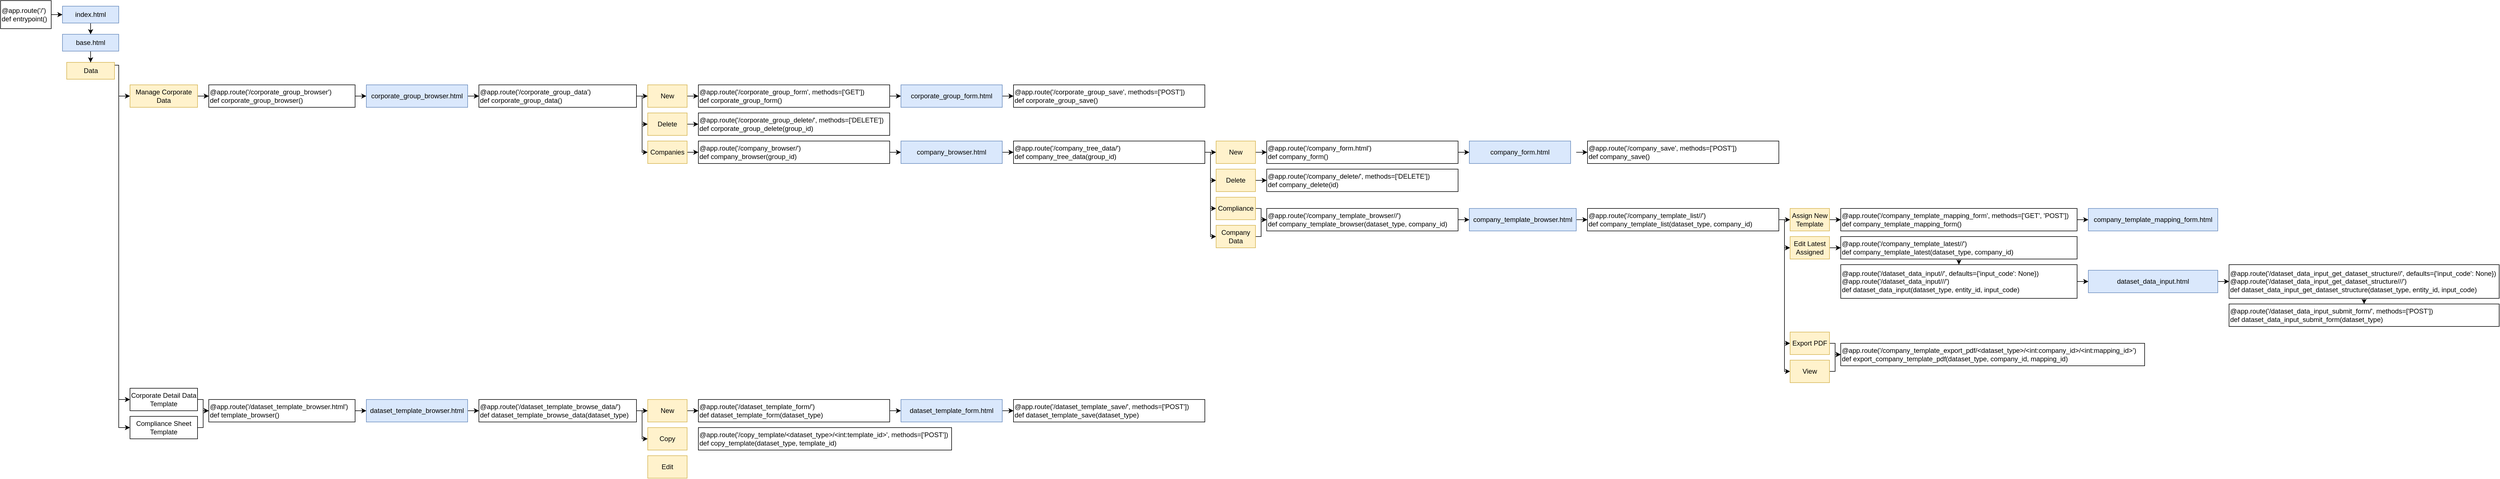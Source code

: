 <mxfile version="24.6.4" type="device">
  <diagram name="Page-1" id="AJEd9_AMR3EYGdRBT2Op">
    <mxGraphModel dx="1793" dy="1055" grid="1" gridSize="10" guides="1" tooltips="1" connect="1" arrows="1" fold="1" page="1" pageScale="1" pageWidth="1700" pageHeight="1100" math="0" shadow="0">
      <root>
        <mxCell id="0" />
        <mxCell id="1" parent="0" />
        <mxCell id="lKGRxM3Gb-VWGB0zRB8D-92" style="edgeStyle=orthogonalEdgeStyle;rounded=0;orthogonalLoop=1;jettySize=auto;html=1;entryX=0;entryY=0.5;entryDx=0;entryDy=0;" edge="1" parent="1" source="lKGRxM3Gb-VWGB0zRB8D-1" target="lKGRxM3Gb-VWGB0zRB8D-5">
          <mxGeometry relative="1" as="geometry">
            <Array as="points">
              <mxPoint x="210" y="115" />
              <mxPoint x="210" y="170" />
            </Array>
          </mxGeometry>
        </mxCell>
        <mxCell id="lKGRxM3Gb-VWGB0zRB8D-93" style="edgeStyle=orthogonalEdgeStyle;rounded=0;orthogonalLoop=1;jettySize=auto;html=1;entryX=0;entryY=0.5;entryDx=0;entryDy=0;" edge="1" parent="1" source="lKGRxM3Gb-VWGB0zRB8D-1" target="lKGRxM3Gb-VWGB0zRB8D-6">
          <mxGeometry relative="1" as="geometry">
            <Array as="points">
              <mxPoint x="210" y="115" />
              <mxPoint x="210" y="710" />
            </Array>
          </mxGeometry>
        </mxCell>
        <mxCell id="lKGRxM3Gb-VWGB0zRB8D-94" style="edgeStyle=orthogonalEdgeStyle;rounded=0;orthogonalLoop=1;jettySize=auto;html=1;entryX=0;entryY=0.5;entryDx=0;entryDy=0;" edge="1" parent="1" source="lKGRxM3Gb-VWGB0zRB8D-1" target="lKGRxM3Gb-VWGB0zRB8D-7">
          <mxGeometry relative="1" as="geometry">
            <Array as="points">
              <mxPoint x="210" y="115" />
              <mxPoint x="210" y="760" />
            </Array>
          </mxGeometry>
        </mxCell>
        <mxCell id="lKGRxM3Gb-VWGB0zRB8D-1" value="Data" style="rounded=0;whiteSpace=wrap;html=1;fillColor=#fff2cc;strokeColor=#d6b656;" vertex="1" parent="1">
          <mxGeometry x="117.5" y="110" width="85" height="30" as="geometry" />
        </mxCell>
        <mxCell id="lKGRxM3Gb-VWGB0zRB8D-98" style="edgeStyle=orthogonalEdgeStyle;rounded=0;orthogonalLoop=1;jettySize=auto;html=1;entryX=0;entryY=0.5;entryDx=0;entryDy=0;" edge="1" parent="1" source="lKGRxM3Gb-VWGB0zRB8D-2" target="lKGRxM3Gb-VWGB0zRB8D-3">
          <mxGeometry relative="1" as="geometry" />
        </mxCell>
        <mxCell id="lKGRxM3Gb-VWGB0zRB8D-2" value="&lt;div&gt;@app.route(&#39;/&#39;)&lt;/div&gt;&lt;div&gt;def entrypoint()&lt;/div&gt;" style="rounded=0;whiteSpace=wrap;html=1;align=left;" vertex="1" parent="1">
          <mxGeometry width="90" height="50" as="geometry" />
        </mxCell>
        <mxCell id="lKGRxM3Gb-VWGB0zRB8D-95" style="edgeStyle=orthogonalEdgeStyle;rounded=0;orthogonalLoop=1;jettySize=auto;html=1;entryX=0.5;entryY=0;entryDx=0;entryDy=0;" edge="1" parent="1" source="lKGRxM3Gb-VWGB0zRB8D-3" target="lKGRxM3Gb-VWGB0zRB8D-4">
          <mxGeometry relative="1" as="geometry" />
        </mxCell>
        <UserObject label="index.html" link="index.html" id="lKGRxM3Gb-VWGB0zRB8D-3">
          <mxCell style="rounded=0;whiteSpace=wrap;html=1;fillColor=#dae8fc;strokeColor=#6c8ebf;" vertex="1" parent="1">
            <mxGeometry x="110" y="10" width="100" height="30" as="geometry" />
          </mxCell>
        </UserObject>
        <mxCell id="lKGRxM3Gb-VWGB0zRB8D-97" style="edgeStyle=orthogonalEdgeStyle;rounded=0;orthogonalLoop=1;jettySize=auto;html=1;entryX=0.5;entryY=0;entryDx=0;entryDy=0;" edge="1" parent="1" source="lKGRxM3Gb-VWGB0zRB8D-4" target="lKGRxM3Gb-VWGB0zRB8D-1">
          <mxGeometry relative="1" as="geometry" />
        </mxCell>
        <UserObject label="base.html" link="base.html" id="lKGRxM3Gb-VWGB0zRB8D-4">
          <mxCell style="rounded=0;whiteSpace=wrap;html=1;fillColor=#dae8fc;strokeColor=#6c8ebf;" vertex="1" parent="1">
            <mxGeometry x="110" y="60" width="100" height="30" as="geometry" />
          </mxCell>
        </UserObject>
        <mxCell id="lKGRxM3Gb-VWGB0zRB8D-37" value="" style="edgeStyle=orthogonalEdgeStyle;rounded=0;orthogonalLoop=1;jettySize=auto;html=1;" edge="1" parent="1" source="lKGRxM3Gb-VWGB0zRB8D-5" target="lKGRxM3Gb-VWGB0zRB8D-8">
          <mxGeometry relative="1" as="geometry" />
        </mxCell>
        <mxCell id="lKGRxM3Gb-VWGB0zRB8D-5" value="Manage Corporate Data" style="rounded=0;whiteSpace=wrap;html=1;fillColor=#fff2cc;strokeColor=#d6b656;" vertex="1" parent="1">
          <mxGeometry x="230" y="150" width="120" height="40" as="geometry" />
        </mxCell>
        <mxCell id="lKGRxM3Gb-VWGB0zRB8D-100" style="edgeStyle=orthogonalEdgeStyle;rounded=0;orthogonalLoop=1;jettySize=auto;html=1;entryX=0;entryY=0.5;entryDx=0;entryDy=0;" edge="1" parent="1" source="lKGRxM3Gb-VWGB0zRB8D-6" target="lKGRxM3Gb-VWGB0zRB8D-99">
          <mxGeometry relative="1" as="geometry">
            <Array as="points">
              <mxPoint x="360" y="710" />
              <mxPoint x="360" y="730" />
            </Array>
          </mxGeometry>
        </mxCell>
        <mxCell id="lKGRxM3Gb-VWGB0zRB8D-6" value="Corporate Detail Data Template" style="rounded=0;whiteSpace=wrap;html=1;" vertex="1" parent="1">
          <mxGeometry x="230" y="690" width="120" height="40" as="geometry" />
        </mxCell>
        <mxCell id="lKGRxM3Gb-VWGB0zRB8D-101" style="edgeStyle=orthogonalEdgeStyle;rounded=0;orthogonalLoop=1;jettySize=auto;html=1;entryX=0;entryY=0.5;entryDx=0;entryDy=0;" edge="1" parent="1" source="lKGRxM3Gb-VWGB0zRB8D-7" target="lKGRxM3Gb-VWGB0zRB8D-99">
          <mxGeometry relative="1" as="geometry">
            <Array as="points">
              <mxPoint x="360" y="760" />
              <mxPoint x="360" y="730" />
            </Array>
          </mxGeometry>
        </mxCell>
        <mxCell id="lKGRxM3Gb-VWGB0zRB8D-7" value="Compliance Sheet Template" style="rounded=0;whiteSpace=wrap;html=1;" vertex="1" parent="1">
          <mxGeometry x="230" y="740" width="120" height="40" as="geometry" />
        </mxCell>
        <mxCell id="lKGRxM3Gb-VWGB0zRB8D-103" style="edgeStyle=orthogonalEdgeStyle;rounded=0;orthogonalLoop=1;jettySize=auto;html=1;entryX=0;entryY=0.5;entryDx=0;entryDy=0;" edge="1" parent="1" source="lKGRxM3Gb-VWGB0zRB8D-8" target="lKGRxM3Gb-VWGB0zRB8D-9">
          <mxGeometry relative="1" as="geometry" />
        </mxCell>
        <UserObject label="@app.route(&#39;/corporate_group_browser&#39;)&#xa;def corporate_group_browser()" link="@app.route(&#39;/corporate_group_browser&#39;)&#xa;def corporate_group_browser()" id="lKGRxM3Gb-VWGB0zRB8D-8">
          <mxCell style="rounded=0;whiteSpace=wrap;html=1;align=left;" vertex="1" parent="1">
            <mxGeometry x="370" y="150" width="260" height="40" as="geometry" />
          </mxCell>
        </UserObject>
        <mxCell id="lKGRxM3Gb-VWGB0zRB8D-39" value="" style="edgeStyle=orthogonalEdgeStyle;rounded=0;orthogonalLoop=1;jettySize=auto;html=1;" edge="1" parent="1" source="lKGRxM3Gb-VWGB0zRB8D-9" target="lKGRxM3Gb-VWGB0zRB8D-10">
          <mxGeometry relative="1" as="geometry" />
        </mxCell>
        <UserObject label="corporate_group_browser.html" link="corporate_group_browser.html" id="lKGRxM3Gb-VWGB0zRB8D-9">
          <mxCell style="rounded=0;whiteSpace=wrap;html=1;fillColor=#dae8fc;strokeColor=#6c8ebf;" vertex="1" parent="1">
            <mxGeometry x="650" y="150" width="180" height="40" as="geometry" />
          </mxCell>
        </UserObject>
        <mxCell id="lKGRxM3Gb-VWGB0zRB8D-42" style="edgeStyle=orthogonalEdgeStyle;rounded=0;orthogonalLoop=1;jettySize=auto;html=1;entryX=0;entryY=0.5;entryDx=0;entryDy=0;" edge="1" parent="1" source="lKGRxM3Gb-VWGB0zRB8D-10" target="lKGRxM3Gb-VWGB0zRB8D-11">
          <mxGeometry relative="1" as="geometry" />
        </mxCell>
        <mxCell id="lKGRxM3Gb-VWGB0zRB8D-43" style="edgeStyle=orthogonalEdgeStyle;rounded=0;orthogonalLoop=1;jettySize=auto;html=1;entryX=0;entryY=0.5;entryDx=0;entryDy=0;" edge="1" parent="1" source="lKGRxM3Gb-VWGB0zRB8D-10" target="lKGRxM3Gb-VWGB0zRB8D-13">
          <mxGeometry relative="1" as="geometry">
            <Array as="points">
              <mxPoint x="1140" y="170" />
              <mxPoint x="1140" y="220" />
            </Array>
          </mxGeometry>
        </mxCell>
        <mxCell id="lKGRxM3Gb-VWGB0zRB8D-44" style="edgeStyle=orthogonalEdgeStyle;rounded=0;orthogonalLoop=1;jettySize=auto;html=1;entryX=0;entryY=0.5;entryDx=0;entryDy=0;" edge="1" parent="1" source="lKGRxM3Gb-VWGB0zRB8D-10" target="lKGRxM3Gb-VWGB0zRB8D-15">
          <mxGeometry relative="1" as="geometry">
            <Array as="points">
              <mxPoint x="1140" y="170" />
              <mxPoint x="1140" y="270" />
            </Array>
          </mxGeometry>
        </mxCell>
        <UserObject label="@app.route(&#39;/corporate_group_data&#39;)&#xa;def corporate_group_data()" link="@app.route(&#39;/corporate_group_data&#39;)&#xa;def corporate_group_data()" id="lKGRxM3Gb-VWGB0zRB8D-10">
          <mxCell style="rounded=0;whiteSpace=wrap;html=1;align=left;" vertex="1" parent="1">
            <mxGeometry x="850" y="150" width="280" height="40" as="geometry" />
          </mxCell>
        </UserObject>
        <mxCell id="lKGRxM3Gb-VWGB0zRB8D-46" style="edgeStyle=orthogonalEdgeStyle;rounded=0;orthogonalLoop=1;jettySize=auto;html=1;entryX=0;entryY=0.5;entryDx=0;entryDy=0;" edge="1" parent="1" source="lKGRxM3Gb-VWGB0zRB8D-11" target="lKGRxM3Gb-VWGB0zRB8D-12">
          <mxGeometry relative="1" as="geometry" />
        </mxCell>
        <UserObject label="New" link="corporate_group_browser.html" id="lKGRxM3Gb-VWGB0zRB8D-11">
          <mxCell style="rounded=0;whiteSpace=wrap;html=1;fillColor=#fff2cc;strokeColor=#d6b656;" vertex="1" parent="1">
            <mxGeometry x="1150" y="150" width="70" height="40" as="geometry" />
          </mxCell>
        </UserObject>
        <mxCell id="lKGRxM3Gb-VWGB0zRB8D-112" style="edgeStyle=orthogonalEdgeStyle;rounded=0;orthogonalLoop=1;jettySize=auto;html=1;entryX=0;entryY=0.5;entryDx=0;entryDy=0;" edge="1" parent="1" source="lKGRxM3Gb-VWGB0zRB8D-12" target="lKGRxM3Gb-VWGB0zRB8D-17">
          <mxGeometry relative="1" as="geometry" />
        </mxCell>
        <UserObject label="@app.route(&#39;/corporate_group_form&#39;, methods=[&#39;GET&#39;])&#xa;def corporate_group_form()" link="@app.route(&#39;/corporate_group_form&#39;, methods=[&#39;GET&#39;])&#xa;def corporate_group_form()" id="lKGRxM3Gb-VWGB0zRB8D-12">
          <mxCell style="rounded=0;whiteSpace=wrap;html=1;align=left;" vertex="1" parent="1">
            <mxGeometry x="1240" y="150" width="340" height="40" as="geometry" />
          </mxCell>
        </UserObject>
        <mxCell id="lKGRxM3Gb-VWGB0zRB8D-47" style="edgeStyle=orthogonalEdgeStyle;rounded=0;orthogonalLoop=1;jettySize=auto;html=1;entryX=0;entryY=0.5;entryDx=0;entryDy=0;" edge="1" parent="1" source="lKGRxM3Gb-VWGB0zRB8D-13" target="lKGRxM3Gb-VWGB0zRB8D-14">
          <mxGeometry relative="1" as="geometry" />
        </mxCell>
        <UserObject label="Delete" link="corporate_group_browser.html" id="lKGRxM3Gb-VWGB0zRB8D-13">
          <mxCell style="rounded=0;whiteSpace=wrap;html=1;fillColor=#fff2cc;strokeColor=#d6b656;" vertex="1" parent="1">
            <mxGeometry x="1150" y="200" width="70" height="40" as="geometry" />
          </mxCell>
        </UserObject>
        <UserObject label="@app.route(&#39;/corporate_group_delete/&lt;int:group_id&gt;&#39;, methods=[&#39;DELETE&#39;])&#xa;def corporate_group_delete(group_id)" link="@app.route(&#39;/corporate_group_delete/&lt;int:group_id&gt;&#39;, methods=[&#39;DELETE&#39;])&#xa;def corporate_group_delete(group_id)" id="lKGRxM3Gb-VWGB0zRB8D-14">
          <mxCell style="rounded=0;whiteSpace=wrap;html=1;align=left;" vertex="1" parent="1">
            <mxGeometry x="1240" y="200" width="340" height="40" as="geometry" />
          </mxCell>
        </UserObject>
        <mxCell id="lKGRxM3Gb-VWGB0zRB8D-48" style="edgeStyle=orthogonalEdgeStyle;rounded=0;orthogonalLoop=1;jettySize=auto;html=1;entryX=0;entryY=0.5;entryDx=0;entryDy=0;" edge="1" parent="1" source="lKGRxM3Gb-VWGB0zRB8D-15" target="lKGRxM3Gb-VWGB0zRB8D-16">
          <mxGeometry relative="1" as="geometry" />
        </mxCell>
        <UserObject label="Companies" link="corporate_group_browser.html" id="lKGRxM3Gb-VWGB0zRB8D-15">
          <mxCell style="rounded=0;whiteSpace=wrap;html=1;fillColor=#fff2cc;strokeColor=#d6b656;" vertex="1" parent="1">
            <mxGeometry x="1150" y="250" width="70" height="40" as="geometry" />
          </mxCell>
        </UserObject>
        <mxCell id="lKGRxM3Gb-VWGB0zRB8D-50" style="edgeStyle=orthogonalEdgeStyle;rounded=0;orthogonalLoop=1;jettySize=auto;html=1;entryX=0;entryY=0.5;entryDx=0;entryDy=0;" edge="1" parent="1" source="lKGRxM3Gb-VWGB0zRB8D-16" target="lKGRxM3Gb-VWGB0zRB8D-20">
          <mxGeometry relative="1" as="geometry" />
        </mxCell>
        <UserObject label="@app.route(&#39;/company_browser/&lt;int:group_id&gt;&#39;)&#xa;def company_browser(group_id)" link="@app.route(&#39;/company_browser/&lt;int:group_id&gt;&#39;)&#xa;def company_browser(group_id)" id="lKGRxM3Gb-VWGB0zRB8D-16">
          <mxCell style="rounded=0;whiteSpace=wrap;html=1;align=left;" vertex="1" parent="1">
            <mxGeometry x="1240" y="250" width="340" height="40" as="geometry" />
          </mxCell>
        </UserObject>
        <mxCell id="lKGRxM3Gb-VWGB0zRB8D-51" style="edgeStyle=orthogonalEdgeStyle;rounded=0;orthogonalLoop=1;jettySize=auto;html=1;entryX=0;entryY=0.5;entryDx=0;entryDy=0;" edge="1" parent="1" source="lKGRxM3Gb-VWGB0zRB8D-17" target="lKGRxM3Gb-VWGB0zRB8D-19">
          <mxGeometry relative="1" as="geometry" />
        </mxCell>
        <UserObject label="corporate_group_form.html" link="corporate_group_form.html" id="lKGRxM3Gb-VWGB0zRB8D-17">
          <mxCell style="rounded=0;whiteSpace=wrap;html=1;fillColor=#dae8fc;strokeColor=#6c8ebf;" vertex="1" parent="1">
            <mxGeometry x="1600" y="150" width="180" height="40" as="geometry" />
          </mxCell>
        </UserObject>
        <UserObject label="@app.route(&#39;/corporate_group_save&#39;, methods=[&#39;POST&#39;])&#xa;def corporate_group_save()" link="@app.route(&#39;/corporate_group_save&#39;, methods=[&#39;POST&#39;])&#xa;def corporate_group_save()" id="lKGRxM3Gb-VWGB0zRB8D-19">
          <mxCell style="rounded=0;whiteSpace=wrap;html=1;align=left;" vertex="1" parent="1">
            <mxGeometry x="1800" y="150" width="340" height="40" as="geometry" />
          </mxCell>
        </UserObject>
        <mxCell id="lKGRxM3Gb-VWGB0zRB8D-52" style="edgeStyle=orthogonalEdgeStyle;rounded=0;orthogonalLoop=1;jettySize=auto;html=1;entryX=0;entryY=0.5;entryDx=0;entryDy=0;" edge="1" parent="1" source="lKGRxM3Gb-VWGB0zRB8D-20" target="lKGRxM3Gb-VWGB0zRB8D-21">
          <mxGeometry relative="1" as="geometry" />
        </mxCell>
        <UserObject label="company_browser.html" link="company_browser.html" id="lKGRxM3Gb-VWGB0zRB8D-20">
          <mxCell style="rounded=0;whiteSpace=wrap;html=1;fillColor=#dae8fc;strokeColor=#6c8ebf;" vertex="1" parent="1">
            <mxGeometry x="1600" y="250" width="180" height="40" as="geometry" />
          </mxCell>
        </UserObject>
        <mxCell id="lKGRxM3Gb-VWGB0zRB8D-54" style="edgeStyle=orthogonalEdgeStyle;rounded=0;orthogonalLoop=1;jettySize=auto;html=1;" edge="1" parent="1" source="lKGRxM3Gb-VWGB0zRB8D-21" target="lKGRxM3Gb-VWGB0zRB8D-22">
          <mxGeometry relative="1" as="geometry" />
        </mxCell>
        <mxCell id="lKGRxM3Gb-VWGB0zRB8D-55" style="edgeStyle=orthogonalEdgeStyle;rounded=0;orthogonalLoop=1;jettySize=auto;html=1;entryX=0;entryY=0.5;entryDx=0;entryDy=0;" edge="1" parent="1" source="lKGRxM3Gb-VWGB0zRB8D-21" target="lKGRxM3Gb-VWGB0zRB8D-24">
          <mxGeometry relative="1" as="geometry">
            <Array as="points">
              <mxPoint x="2150" y="270" />
              <mxPoint x="2150" y="320" />
            </Array>
          </mxGeometry>
        </mxCell>
        <mxCell id="lKGRxM3Gb-VWGB0zRB8D-56" style="edgeStyle=orthogonalEdgeStyle;rounded=0;orthogonalLoop=1;jettySize=auto;html=1;entryX=0;entryY=0.5;entryDx=0;entryDy=0;" edge="1" parent="1" source="lKGRxM3Gb-VWGB0zRB8D-21" target="lKGRxM3Gb-VWGB0zRB8D-28">
          <mxGeometry relative="1" as="geometry">
            <Array as="points">
              <mxPoint x="2150" y="270" />
              <mxPoint x="2150" y="370" />
            </Array>
          </mxGeometry>
        </mxCell>
        <mxCell id="lKGRxM3Gb-VWGB0zRB8D-57" style="edgeStyle=orthogonalEdgeStyle;rounded=0;orthogonalLoop=1;jettySize=auto;html=1;entryX=0;entryY=0.5;entryDx=0;entryDy=0;" edge="1" parent="1" source="lKGRxM3Gb-VWGB0zRB8D-21" target="lKGRxM3Gb-VWGB0zRB8D-29">
          <mxGeometry relative="1" as="geometry">
            <Array as="points">
              <mxPoint x="2150" y="270" />
              <mxPoint x="2150" y="420" />
            </Array>
          </mxGeometry>
        </mxCell>
        <UserObject label="@app.route(&#39;/company_tree_data/&lt;int:group_id&gt;&#39;)&#xa;def company_tree_data(group_id)" link="@app.route(&#39;/company_tree_data/&lt;int:group_id&gt;&#39;)&#xa;def company_tree_data(group_id)" id="lKGRxM3Gb-VWGB0zRB8D-21">
          <mxCell style="rounded=0;whiteSpace=wrap;html=1;align=left;" vertex="1" parent="1">
            <mxGeometry x="1800" y="250" width="340" height="40" as="geometry" />
          </mxCell>
        </UserObject>
        <mxCell id="lKGRxM3Gb-VWGB0zRB8D-58" style="edgeStyle=orthogonalEdgeStyle;rounded=0;orthogonalLoop=1;jettySize=auto;html=1;entryX=0;entryY=0.5;entryDx=0;entryDy=0;" edge="1" parent="1" source="lKGRxM3Gb-VWGB0zRB8D-22" target="lKGRxM3Gb-VWGB0zRB8D-23">
          <mxGeometry relative="1" as="geometry" />
        </mxCell>
        <UserObject label="New" link="corporate_group_browser.html" id="lKGRxM3Gb-VWGB0zRB8D-22">
          <mxCell style="rounded=0;whiteSpace=wrap;html=1;fillColor=#fff2cc;strokeColor=#d6b656;" vertex="1" parent="1">
            <mxGeometry x="2160" y="250" width="70" height="40" as="geometry" />
          </mxCell>
        </UserObject>
        <mxCell id="lKGRxM3Gb-VWGB0zRB8D-62" style="edgeStyle=orthogonalEdgeStyle;rounded=0;orthogonalLoop=1;jettySize=auto;html=1;entryX=0;entryY=0.5;entryDx=0;entryDy=0;" edge="1" parent="1" source="lKGRxM3Gb-VWGB0zRB8D-23" target="lKGRxM3Gb-VWGB0zRB8D-26">
          <mxGeometry relative="1" as="geometry" />
        </mxCell>
        <UserObject label="@app.route(&#39;/company_form.html&#39;)&#xa;def company_form()" link="@app.route(&#39;/company_form.html&#39;)&#xa;def company_form()" id="lKGRxM3Gb-VWGB0zRB8D-23">
          <mxCell style="rounded=0;whiteSpace=wrap;html=1;align=left;" vertex="1" parent="1">
            <mxGeometry x="2250" y="250" width="340" height="40" as="geometry" />
          </mxCell>
        </UserObject>
        <mxCell id="lKGRxM3Gb-VWGB0zRB8D-59" style="edgeStyle=orthogonalEdgeStyle;rounded=0;orthogonalLoop=1;jettySize=auto;html=1;entryX=0;entryY=0.5;entryDx=0;entryDy=0;" edge="1" parent="1" source="lKGRxM3Gb-VWGB0zRB8D-24" target="lKGRxM3Gb-VWGB0zRB8D-25">
          <mxGeometry relative="1" as="geometry" />
        </mxCell>
        <UserObject label="Delete" link="corporate_group_browser.html" id="lKGRxM3Gb-VWGB0zRB8D-24">
          <mxCell style="rounded=0;whiteSpace=wrap;html=1;fillColor=#fff2cc;strokeColor=#d6b656;" vertex="1" parent="1">
            <mxGeometry x="2160" y="300" width="70" height="40" as="geometry" />
          </mxCell>
        </UserObject>
        <UserObject label="@app.route(&#39;/company_delete/&lt;int:id&gt;&#39;, methods=[&#39;DELETE&#39;])&#xa;def company_delete(id)" link="@app.route(&#39;/company_delete/&lt;int:id&gt;&#39;, methods=[&#39;DELETE&#39;])&#xa;def company_delete(id)" id="lKGRxM3Gb-VWGB0zRB8D-25">
          <mxCell style="rounded=0;whiteSpace=wrap;html=1;align=left;" vertex="1" parent="1">
            <mxGeometry x="2250" y="300" width="340" height="40" as="geometry" />
          </mxCell>
        </UserObject>
        <mxCell id="lKGRxM3Gb-VWGB0zRB8D-64" style="edgeStyle=orthogonalEdgeStyle;rounded=0;orthogonalLoop=1;jettySize=auto;html=1;entryX=0;entryY=0.5;entryDx=0;entryDy=0;" edge="1" parent="1" target="lKGRxM3Gb-VWGB0zRB8D-27">
          <mxGeometry relative="1" as="geometry">
            <mxPoint x="2800" y="270" as="sourcePoint" />
          </mxGeometry>
        </mxCell>
        <UserObject label="company_form.html" link="company_form.html" id="lKGRxM3Gb-VWGB0zRB8D-26">
          <mxCell style="rounded=0;whiteSpace=wrap;html=1;fillColor=#dae8fc;strokeColor=#6c8ebf;" vertex="1" parent="1">
            <mxGeometry x="2610" y="250" width="180" height="40" as="geometry" />
          </mxCell>
        </UserObject>
        <UserObject label="@app.route(&#39;/company_save&#39;, methods=[&#39;POST&#39;])&#xa;def company_save()" link="@app.route(&#39;/company_save&#39;, methods=[&#39;POST&#39;])&#xa;def company_save()" id="lKGRxM3Gb-VWGB0zRB8D-27">
          <mxCell style="rounded=0;whiteSpace=wrap;html=1;align=left;" vertex="1" parent="1">
            <mxGeometry x="2820" y="250" width="340" height="40" as="geometry" />
          </mxCell>
        </UserObject>
        <mxCell id="lKGRxM3Gb-VWGB0zRB8D-60" style="edgeStyle=orthogonalEdgeStyle;rounded=0;orthogonalLoop=1;jettySize=auto;html=1;entryX=0;entryY=0.5;entryDx=0;entryDy=0;" edge="1" parent="1" source="lKGRxM3Gb-VWGB0zRB8D-28" target="lKGRxM3Gb-VWGB0zRB8D-30">
          <mxGeometry relative="1" as="geometry">
            <Array as="points">
              <mxPoint x="2240" y="370" />
              <mxPoint x="2240" y="390" />
            </Array>
          </mxGeometry>
        </mxCell>
        <UserObject label="Compliance" link="corporate_group_browser.html" id="lKGRxM3Gb-VWGB0zRB8D-28">
          <mxCell style="rounded=0;whiteSpace=wrap;html=1;fillColor=#fff2cc;strokeColor=#d6b656;" vertex="1" parent="1">
            <mxGeometry x="2160" y="350" width="70" height="40" as="geometry" />
          </mxCell>
        </UserObject>
        <mxCell id="lKGRxM3Gb-VWGB0zRB8D-61" style="edgeStyle=orthogonalEdgeStyle;rounded=0;orthogonalLoop=1;jettySize=auto;html=1;entryX=0;entryY=0.5;entryDx=0;entryDy=0;" edge="1" parent="1" source="lKGRxM3Gb-VWGB0zRB8D-29" target="lKGRxM3Gb-VWGB0zRB8D-30">
          <mxGeometry relative="1" as="geometry">
            <Array as="points">
              <mxPoint x="2240" y="420" />
              <mxPoint x="2240" y="390" />
            </Array>
          </mxGeometry>
        </mxCell>
        <UserObject label="Company&lt;br&gt;Data" link="corporate_group_browser.html" id="lKGRxM3Gb-VWGB0zRB8D-29">
          <mxCell style="rounded=0;whiteSpace=wrap;html=1;fillColor=#fff2cc;strokeColor=#d6b656;" vertex="1" parent="1">
            <mxGeometry x="2160" y="400" width="70" height="40" as="geometry" />
          </mxCell>
        </UserObject>
        <mxCell id="lKGRxM3Gb-VWGB0zRB8D-63" style="edgeStyle=orthogonalEdgeStyle;rounded=0;orthogonalLoop=1;jettySize=auto;html=1;entryX=0;entryY=0.5;entryDx=0;entryDy=0;" edge="1" parent="1" source="lKGRxM3Gb-VWGB0zRB8D-30" target="lKGRxM3Gb-VWGB0zRB8D-32">
          <mxGeometry relative="1" as="geometry" />
        </mxCell>
        <UserObject label="@app.route(&#39;/company_template_browser/&lt;dataset_type&gt;/&lt;int:company_id&gt;&#39;)&#xa;def company_template_browser(dataset_type, company_id)" link="@app.route(&#39;/company_template_browser/&lt;dataset_type&gt;/&lt;int:company_id&gt;&#39;)&#xa;def company_template_browser(dataset_type, company_id)" id="lKGRxM3Gb-VWGB0zRB8D-30">
          <mxCell style="rounded=0;whiteSpace=wrap;html=1;align=left;" vertex="1" parent="1">
            <mxGeometry x="2250" y="370" width="340" height="40" as="geometry" />
          </mxCell>
        </UserObject>
        <mxCell id="lKGRxM3Gb-VWGB0zRB8D-65" style="edgeStyle=orthogonalEdgeStyle;rounded=0;orthogonalLoop=1;jettySize=auto;html=1;entryX=0;entryY=0.5;entryDx=0;entryDy=0;" edge="1" parent="1" target="lKGRxM3Gb-VWGB0zRB8D-33">
          <mxGeometry relative="1" as="geometry">
            <mxPoint x="2800" y="390" as="sourcePoint" />
          </mxGeometry>
        </mxCell>
        <UserObject label="company_template_browser.html" link="company_template_browser.html" id="lKGRxM3Gb-VWGB0zRB8D-32">
          <mxCell style="rounded=0;whiteSpace=wrap;html=1;fillColor=#dae8fc;strokeColor=#6c8ebf;" vertex="1" parent="1">
            <mxGeometry x="2610" y="370" width="190" height="40" as="geometry" />
          </mxCell>
        </UserObject>
        <mxCell id="lKGRxM3Gb-VWGB0zRB8D-66" style="edgeStyle=orthogonalEdgeStyle;rounded=0;orthogonalLoop=1;jettySize=auto;html=1;entryX=0;entryY=0.5;entryDx=0;entryDy=0;" edge="1" parent="1" source="lKGRxM3Gb-VWGB0zRB8D-33" target="lKGRxM3Gb-VWGB0zRB8D-34">
          <mxGeometry relative="1" as="geometry" />
        </mxCell>
        <mxCell id="lKGRxM3Gb-VWGB0zRB8D-67" style="edgeStyle=orthogonalEdgeStyle;rounded=0;orthogonalLoop=1;jettySize=auto;html=1;entryX=0;entryY=0.5;entryDx=0;entryDy=0;" edge="1" parent="1" source="lKGRxM3Gb-VWGB0zRB8D-33" target="lKGRxM3Gb-VWGB0zRB8D-35">
          <mxGeometry relative="1" as="geometry">
            <Array as="points">
              <mxPoint x="3170" y="390" />
              <mxPoint x="3170" y="440" />
            </Array>
          </mxGeometry>
        </mxCell>
        <mxCell id="lKGRxM3Gb-VWGB0zRB8D-82" style="edgeStyle=orthogonalEdgeStyle;rounded=0;orthogonalLoop=1;jettySize=auto;html=1;entryX=0;entryY=0.5;entryDx=0;entryDy=0;" edge="1" parent="1" source="lKGRxM3Gb-VWGB0zRB8D-33" target="lKGRxM3Gb-VWGB0zRB8D-74">
          <mxGeometry relative="1" as="geometry">
            <Array as="points">
              <mxPoint x="3170" y="390" />
              <mxPoint x="3170" y="610" />
            </Array>
          </mxGeometry>
        </mxCell>
        <mxCell id="lKGRxM3Gb-VWGB0zRB8D-83" style="edgeStyle=orthogonalEdgeStyle;rounded=0;orthogonalLoop=1;jettySize=auto;html=1;entryX=0;entryY=0.5;entryDx=0;entryDy=0;" edge="1" parent="1" source="lKGRxM3Gb-VWGB0zRB8D-33" target="lKGRxM3Gb-VWGB0zRB8D-75">
          <mxGeometry relative="1" as="geometry">
            <Array as="points">
              <mxPoint x="3170" y="390" />
              <mxPoint x="3170" y="660" />
            </Array>
          </mxGeometry>
        </mxCell>
        <UserObject label="@app.route(&#39;/company_template_list/&lt;dataset_type&gt;/&lt;int:company_id&gt;&#39;)&#xa;def company_template_list(dataset_type, company_id)" link="@app.route(&#39;/company_template_list/&lt;dataset_type&gt;/&lt;int:company_id&gt;&#39;)&#xa;def company_template_list(dataset_type, company_id)" id="lKGRxM3Gb-VWGB0zRB8D-33">
          <mxCell style="rounded=0;whiteSpace=wrap;html=1;align=left;" vertex="1" parent="1">
            <mxGeometry x="2820" y="370" width="340" height="40" as="geometry" />
          </mxCell>
        </UserObject>
        <mxCell id="lKGRxM3Gb-VWGB0zRB8D-68" style="edgeStyle=orthogonalEdgeStyle;rounded=0;orthogonalLoop=1;jettySize=auto;html=1;entryX=0;entryY=0.5;entryDx=0;entryDy=0;" edge="1" parent="1" source="lKGRxM3Gb-VWGB0zRB8D-34" target="lKGRxM3Gb-VWGB0zRB8D-36">
          <mxGeometry relative="1" as="geometry" />
        </mxCell>
        <UserObject label="Assign New Template" link="corporate_group_browser.html" id="lKGRxM3Gb-VWGB0zRB8D-34">
          <mxCell style="rounded=0;whiteSpace=wrap;html=1;fillColor=#fff2cc;strokeColor=#d6b656;" vertex="1" parent="1">
            <mxGeometry x="3180" y="370" width="70" height="40" as="geometry" />
          </mxCell>
        </UserObject>
        <mxCell id="lKGRxM3Gb-VWGB0zRB8D-86" style="edgeStyle=orthogonalEdgeStyle;rounded=0;orthogonalLoop=1;jettySize=auto;html=1;entryX=0;entryY=0.5;entryDx=0;entryDy=0;" edge="1" parent="1" source="lKGRxM3Gb-VWGB0zRB8D-35" target="lKGRxM3Gb-VWGB0zRB8D-72">
          <mxGeometry relative="1" as="geometry" />
        </mxCell>
        <UserObject label="Edit Latest Assigned" link="corporate_group_browser.html" id="lKGRxM3Gb-VWGB0zRB8D-35">
          <mxCell style="rounded=0;whiteSpace=wrap;html=1;fillColor=#fff2cc;strokeColor=#d6b656;" vertex="1" parent="1">
            <mxGeometry x="3180" y="420" width="70" height="40" as="geometry" />
          </mxCell>
        </UserObject>
        <mxCell id="lKGRxM3Gb-VWGB0zRB8D-70" style="edgeStyle=orthogonalEdgeStyle;rounded=0;orthogonalLoop=1;jettySize=auto;html=1;entryX=0;entryY=0.5;entryDx=0;entryDy=0;" edge="1" parent="1" source="lKGRxM3Gb-VWGB0zRB8D-36" target="lKGRxM3Gb-VWGB0zRB8D-69">
          <mxGeometry relative="1" as="geometry" />
        </mxCell>
        <UserObject label="@app.route(&#39;/company_template_mapping_form&#39;, methods=[&#39;GET&#39;, &#39;POST&#39;])&#xa;def company_template_mapping_form()" link="@app.route(&#39;/company_template_mapping_form&#39;, methods=[&#39;GET&#39;, &#39;POST&#39;])&#xa;def company_template_mapping_form()" id="lKGRxM3Gb-VWGB0zRB8D-36">
          <mxCell style="rounded=0;whiteSpace=wrap;html=1;align=left;" vertex="1" parent="1">
            <mxGeometry x="3270" y="370" width="420" height="40" as="geometry" />
          </mxCell>
        </UserObject>
        <UserObject label="company_template_mapping_form.html" link="company_template_mapping_form.html" id="lKGRxM3Gb-VWGB0zRB8D-69">
          <mxCell style="rounded=0;whiteSpace=wrap;html=1;fillColor=#dae8fc;strokeColor=#6c8ebf;" vertex="1" parent="1">
            <mxGeometry x="3710" y="370" width="230" height="40" as="geometry" />
          </mxCell>
        </UserObject>
        <mxCell id="lKGRxM3Gb-VWGB0zRB8D-87" style="edgeStyle=orthogonalEdgeStyle;rounded=0;orthogonalLoop=1;jettySize=auto;html=1;" edge="1" parent="1" source="lKGRxM3Gb-VWGB0zRB8D-72" target="lKGRxM3Gb-VWGB0zRB8D-73">
          <mxGeometry relative="1" as="geometry" />
        </mxCell>
        <UserObject label="@app.route(&#39;/company_template_latest/&lt;dataset_type&gt;/&lt;int:company_id&gt;&#39;)&#xa;def company_template_latest(dataset_type, company_id)" link="@app.route(&#39;/company_template_latest/&lt;dataset_type&gt;/&lt;int:company_id&gt;&#39;)&#xa;def company_template_latest(dataset_type, company_id)" id="lKGRxM3Gb-VWGB0zRB8D-72">
          <mxCell style="rounded=0;whiteSpace=wrap;html=1;align=left;" vertex="1" parent="1">
            <mxGeometry x="3270" y="420" width="420" height="40" as="geometry" />
          </mxCell>
        </UserObject>
        <mxCell id="lKGRxM3Gb-VWGB0zRB8D-78" style="edgeStyle=orthogonalEdgeStyle;rounded=0;orthogonalLoop=1;jettySize=auto;html=1;" edge="1" parent="1" source="lKGRxM3Gb-VWGB0zRB8D-73" target="lKGRxM3Gb-VWGB0zRB8D-76">
          <mxGeometry relative="1" as="geometry" />
        </mxCell>
        <UserObject label="@app.route(&#39;/dataset_data_input/&lt;dataset_type&gt;/&lt;int:entity_id&gt;&#39;, defaults={&#39;input_code&#39;: None})&#xa;@app.route(&#39;/dataset_data_input/&lt;dataset_type&gt;/&lt;int:entity_id&gt;/&lt;input_code&gt;&#39;)&#xa;def dataset_data_input(dataset_type, entity_id, input_code)" link="@app.route(&#39;/dataset_data_input/&lt;dataset_type&gt;/&lt;int:entity_id&gt;&#39;, defaults={&#39;input_code&#39;: None})&#xa;@app.route(&#39;/dataset_data_input/&lt;dataset_type&gt;/&lt;int:entity_id&gt;/&lt;input_code&gt;&#39;)&#xa;def dataset_data_input(dataset_type, entity_id, input_code)" id="lKGRxM3Gb-VWGB0zRB8D-73">
          <mxCell style="rounded=0;whiteSpace=wrap;html=1;align=left;" vertex="1" parent="1">
            <mxGeometry x="3270" y="470" width="420" height="60" as="geometry" />
          </mxCell>
        </UserObject>
        <mxCell id="lKGRxM3Gb-VWGB0zRB8D-89" style="edgeStyle=orthogonalEdgeStyle;rounded=0;orthogonalLoop=1;jettySize=auto;html=1;entryX=0;entryY=0.5;entryDx=0;entryDy=0;" edge="1" parent="1" source="lKGRxM3Gb-VWGB0zRB8D-74" target="lKGRxM3Gb-VWGB0zRB8D-88">
          <mxGeometry relative="1" as="geometry">
            <Array as="points">
              <mxPoint x="3260" y="610" />
              <mxPoint x="3260" y="630" />
            </Array>
          </mxGeometry>
        </mxCell>
        <UserObject label="Export PDF" link="corporate_group_browser.html" id="lKGRxM3Gb-VWGB0zRB8D-74">
          <mxCell style="rounded=0;whiteSpace=wrap;html=1;fillColor=#fff2cc;strokeColor=#d6b656;" vertex="1" parent="1">
            <mxGeometry x="3180" y="590" width="70" height="40" as="geometry" />
          </mxCell>
        </UserObject>
        <mxCell id="lKGRxM3Gb-VWGB0zRB8D-91" style="edgeStyle=orthogonalEdgeStyle;rounded=0;orthogonalLoop=1;jettySize=auto;html=1;entryX=0;entryY=0.5;entryDx=0;entryDy=0;" edge="1" parent="1" source="lKGRxM3Gb-VWGB0zRB8D-75" target="lKGRxM3Gb-VWGB0zRB8D-88">
          <mxGeometry relative="1" as="geometry">
            <Array as="points">
              <mxPoint x="3260" y="660" />
              <mxPoint x="3260" y="630" />
            </Array>
          </mxGeometry>
        </mxCell>
        <UserObject label="View" link="corporate_group_browser.html" id="lKGRxM3Gb-VWGB0zRB8D-75">
          <mxCell style="rounded=0;whiteSpace=wrap;html=1;fillColor=#fff2cc;strokeColor=#d6b656;" vertex="1" parent="1">
            <mxGeometry x="3180" y="640" width="70" height="40" as="geometry" />
          </mxCell>
        </UserObject>
        <mxCell id="lKGRxM3Gb-VWGB0zRB8D-84" style="edgeStyle=orthogonalEdgeStyle;rounded=0;orthogonalLoop=1;jettySize=auto;html=1;entryX=0;entryY=0.5;entryDx=0;entryDy=0;" edge="1" parent="1" source="lKGRxM3Gb-VWGB0zRB8D-76" target="lKGRxM3Gb-VWGB0zRB8D-80">
          <mxGeometry relative="1" as="geometry" />
        </mxCell>
        <UserObject label="dataset_data_input.html" link="dataset_data_input.html" id="lKGRxM3Gb-VWGB0zRB8D-76">
          <mxCell style="rounded=0;whiteSpace=wrap;html=1;fillColor=#dae8fc;strokeColor=#6c8ebf;" vertex="1" parent="1">
            <mxGeometry x="3710" y="480" width="230" height="40" as="geometry" />
          </mxCell>
        </UserObject>
        <mxCell id="lKGRxM3Gb-VWGB0zRB8D-85" style="edgeStyle=orthogonalEdgeStyle;rounded=0;orthogonalLoop=1;jettySize=auto;html=1;entryX=0.5;entryY=0;entryDx=0;entryDy=0;" edge="1" parent="1" source="lKGRxM3Gb-VWGB0zRB8D-80" target="lKGRxM3Gb-VWGB0zRB8D-81">
          <mxGeometry relative="1" as="geometry" />
        </mxCell>
        <UserObject label="@app.route(&#39;/dataset_data_input_get_dataset_structure/&lt;dataset_type&gt;/&lt;int:entity_id&gt;&#39;, defaults={&#39;input_code&#39;: None})&#xa;@app.route(&#39;/dataset_data_input_get_dataset_structure/&lt;dataset_type&gt;/&lt;int:entity_id&gt;/&lt;input_code&gt;&#39;)&#xa;def dataset_data_input_get_dataset_structure(dataset_type, entity_id, input_code)" link="@app.route(&#39;/dataset_data_input_get_dataset_structure/&lt;dataset_type&gt;/&lt;int:entity_id&gt;&#39;, defaults={&#39;input_code&#39;: None})&#xa;@app.route(&#39;/dataset_data_input_get_dataset_structure/&lt;dataset_type&gt;/&lt;int:entity_id&gt;/&lt;input_code&gt;&#39;)&#xa;def dataset_data_input_get_dataset_structure(dataset_type, entity_id, input_code)" id="lKGRxM3Gb-VWGB0zRB8D-80">
          <mxCell style="rounded=0;whiteSpace=wrap;html=1;align=left;" vertex="1" parent="1">
            <mxGeometry x="3960" y="470" width="480" height="60" as="geometry" />
          </mxCell>
        </UserObject>
        <UserObject label="@app.route(&#39;/dataset_data_input_submit_form/&lt;dataset_type&gt;&#39;, methods=[&#39;POST&#39;])&#xa;def dataset_data_input_submit_form(dataset_type)" link="@app.route(&#39;/dataset_data_input_submit_form/&lt;dataset_type&gt;&#39;, methods=[&#39;POST&#39;])&#xa;def dataset_data_input_submit_form(dataset_type)" id="lKGRxM3Gb-VWGB0zRB8D-81">
          <mxCell style="rounded=0;whiteSpace=wrap;html=1;align=left;" vertex="1" parent="1">
            <mxGeometry x="3960" y="540" width="480" height="40" as="geometry" />
          </mxCell>
        </UserObject>
        <UserObject label="&lt;div&gt;@app.route(&#39;/company_template_export_pdf/&amp;lt;dataset_type&amp;gt;/&amp;lt;int:company_id&amp;gt;/&amp;lt;int:mapping_id&amp;gt;&#39;)&lt;/div&gt;&lt;div&gt;def export_company_template_pdf(dataset_type, company_id, mapping_id)&lt;/div&gt;" link="@app.route(&#39;/company_template_export_pdf/&lt;dataset_type&gt;/&lt;int:company_id&gt;/&lt;int:mapping_id&gt;&#39;)&#xa;def export_company_template_pdf(dataset_type, company_id, mapping_id)" id="lKGRxM3Gb-VWGB0zRB8D-88">
          <mxCell style="rounded=0;whiteSpace=wrap;html=1;align=left;" vertex="1" parent="1">
            <mxGeometry x="3270" y="610" width="540" height="40" as="geometry" />
          </mxCell>
        </UserObject>
        <mxCell id="lKGRxM3Gb-VWGB0zRB8D-104" style="edgeStyle=orthogonalEdgeStyle;rounded=0;orthogonalLoop=1;jettySize=auto;html=1;entryX=0;entryY=0.5;entryDx=0;entryDy=0;" edge="1" parent="1" source="lKGRxM3Gb-VWGB0zRB8D-99" target="lKGRxM3Gb-VWGB0zRB8D-102">
          <mxGeometry relative="1" as="geometry" />
        </mxCell>
        <UserObject label="@app.route(&#39;/dataset_template_browser.html&#39;)&#xa;def template_browser()" link="@app.route(&#39;/dataset_template_browser.html&#39;)&#xa;def template_browser()" id="lKGRxM3Gb-VWGB0zRB8D-99">
          <mxCell style="rounded=0;whiteSpace=wrap;html=1;align=left;" vertex="1" parent="1">
            <mxGeometry x="370" y="710" width="260" height="40" as="geometry" />
          </mxCell>
        </UserObject>
        <mxCell id="lKGRxM3Gb-VWGB0zRB8D-107" style="edgeStyle=orthogonalEdgeStyle;rounded=0;orthogonalLoop=1;jettySize=auto;html=1;entryX=0;entryY=0.5;entryDx=0;entryDy=0;" edge="1" parent="1" source="lKGRxM3Gb-VWGB0zRB8D-102" target="lKGRxM3Gb-VWGB0zRB8D-106">
          <mxGeometry relative="1" as="geometry" />
        </mxCell>
        <UserObject label="dataset_template_browser.html" link="dataset_template_browser.html" id="lKGRxM3Gb-VWGB0zRB8D-102">
          <mxCell style="rounded=0;whiteSpace=wrap;html=1;fillColor=#dae8fc;strokeColor=#6c8ebf;" vertex="1" parent="1">
            <mxGeometry x="650" y="710" width="180" height="40" as="geometry" />
          </mxCell>
        </UserObject>
        <mxCell id="lKGRxM3Gb-VWGB0zRB8D-109" style="edgeStyle=orthogonalEdgeStyle;rounded=0;orthogonalLoop=1;jettySize=auto;html=1;entryX=0;entryY=0.5;entryDx=0;entryDy=0;" edge="1" parent="1" source="lKGRxM3Gb-VWGB0zRB8D-106" target="lKGRxM3Gb-VWGB0zRB8D-108">
          <mxGeometry relative="1" as="geometry" />
        </mxCell>
        <mxCell id="lKGRxM3Gb-VWGB0zRB8D-121" style="edgeStyle=orthogonalEdgeStyle;rounded=0;orthogonalLoop=1;jettySize=auto;html=1;entryX=0;entryY=0.5;entryDx=0;entryDy=0;" edge="1" parent="1" source="lKGRxM3Gb-VWGB0zRB8D-106" target="lKGRxM3Gb-VWGB0zRB8D-119">
          <mxGeometry relative="1" as="geometry">
            <Array as="points">
              <mxPoint x="1140" y="730" />
              <mxPoint x="1140" y="780" />
            </Array>
          </mxGeometry>
        </mxCell>
        <UserObject label="@app.route(&#39;/dataset_template_browse_data/&lt;dataset_type&gt;&#39;)&#xa;def dataset_template_browse_data(dataset_type)" link="@app.route(&#39;/dataset_template_browse_data/&lt;dataset_type&gt;&#39;)&#xa;def dataset_template_browse_data(dataset_type)" id="lKGRxM3Gb-VWGB0zRB8D-106">
          <mxCell style="rounded=0;whiteSpace=wrap;html=1;align=left;" vertex="1" parent="1">
            <mxGeometry x="850" y="710" width="280" height="40" as="geometry" />
          </mxCell>
        </UserObject>
        <mxCell id="lKGRxM3Gb-VWGB0zRB8D-111" style="edgeStyle=orthogonalEdgeStyle;rounded=0;orthogonalLoop=1;jettySize=auto;html=1;entryX=0;entryY=0.5;entryDx=0;entryDy=0;" edge="1" parent="1" source="lKGRxM3Gb-VWGB0zRB8D-108" target="lKGRxM3Gb-VWGB0zRB8D-110">
          <mxGeometry relative="1" as="geometry" />
        </mxCell>
        <UserObject label="New" link="corporate_group_browser.html" id="lKGRxM3Gb-VWGB0zRB8D-108">
          <mxCell style="rounded=0;whiteSpace=wrap;html=1;fillColor=#fff2cc;strokeColor=#d6b656;" vertex="1" parent="1">
            <mxGeometry x="1150" y="710" width="70" height="40" as="geometry" />
          </mxCell>
        </UserObject>
        <mxCell id="lKGRxM3Gb-VWGB0zRB8D-114" style="edgeStyle=orthogonalEdgeStyle;rounded=0;orthogonalLoop=1;jettySize=auto;html=1;" edge="1" parent="1" source="lKGRxM3Gb-VWGB0zRB8D-110" target="lKGRxM3Gb-VWGB0zRB8D-113">
          <mxGeometry relative="1" as="geometry" />
        </mxCell>
        <UserObject label="@app.route(&#39;/dataset_template_form/&lt;dataset_type&gt;&#39;)&#xa;def dataset_template_form(dataset_type)" link="@app.route(&#39;/dataset_template_form/&lt;dataset_type&gt;&#39;)&#xa;def dataset_template_form(dataset_type)" id="lKGRxM3Gb-VWGB0zRB8D-110">
          <mxCell style="rounded=0;whiteSpace=wrap;html=1;align=left;" vertex="1" parent="1">
            <mxGeometry x="1240" y="710" width="340" height="40" as="geometry" />
          </mxCell>
        </UserObject>
        <mxCell id="lKGRxM3Gb-VWGB0zRB8D-122" style="edgeStyle=orthogonalEdgeStyle;rounded=0;orthogonalLoop=1;jettySize=auto;html=1;" edge="1" parent="1" source="lKGRxM3Gb-VWGB0zRB8D-113" target="lKGRxM3Gb-VWGB0zRB8D-115">
          <mxGeometry relative="1" as="geometry" />
        </mxCell>
        <UserObject label="dataset_template_form.html" link="dataset_template_form.html" id="lKGRxM3Gb-VWGB0zRB8D-113">
          <mxCell style="rounded=0;whiteSpace=wrap;html=1;fillColor=#dae8fc;strokeColor=#6c8ebf;" vertex="1" parent="1">
            <mxGeometry x="1600" y="710" width="180" height="40" as="geometry" />
          </mxCell>
        </UserObject>
        <UserObject label="@app.route(&#39;/dataset_template_save/&lt;dataset_type&gt;&#39;, methods=[&#39;POST&#39;])&#xa;def dataset_template_save(dataset_type)" link="@app.route(&#39;/dataset_template_save/&lt;dataset_type&gt;&#39;, methods=[&#39;POST&#39;])&#xa;def dataset_template_save(dataset_type)" id="lKGRxM3Gb-VWGB0zRB8D-115">
          <mxCell style="rounded=0;whiteSpace=wrap;html=1;align=left;" vertex="1" parent="1">
            <mxGeometry x="1800" y="710" width="340" height="40" as="geometry" />
          </mxCell>
        </UserObject>
        <UserObject label="Edit" link="corporate_group_browser.html" id="lKGRxM3Gb-VWGB0zRB8D-118">
          <mxCell style="rounded=0;whiteSpace=wrap;html=1;fillColor=#fff2cc;strokeColor=#d6b656;" vertex="1" parent="1">
            <mxGeometry x="1150" y="810" width="70" height="40" as="geometry" />
          </mxCell>
        </UserObject>
        <UserObject label="Copy" link="corporate_group_browser.html" id="lKGRxM3Gb-VWGB0zRB8D-119">
          <mxCell style="rounded=0;whiteSpace=wrap;html=1;fillColor=#fff2cc;strokeColor=#d6b656;" vertex="1" parent="1">
            <mxGeometry x="1150" y="760" width="70" height="40" as="geometry" />
          </mxCell>
        </UserObject>
        <UserObject label="&lt;div&gt;@app.route(&#39;/copy_template/&amp;lt;dataset_type&amp;gt;/&amp;lt;int:template_id&amp;gt;&#39;, methods=[&#39;POST&#39;])&lt;/div&gt;&lt;div&gt;def copy_template(dataset_type, template_id)&lt;/div&gt;" link="@app.route(&#39;/dataset_template_form/&lt;dataset_type&gt;&#39;)&#xa;def dataset_template_form(dataset_type)" id="lKGRxM3Gb-VWGB0zRB8D-120">
          <mxCell style="rounded=0;whiteSpace=wrap;html=1;align=left;" vertex="1" parent="1">
            <mxGeometry x="1240" y="760" width="450" height="40" as="geometry" />
          </mxCell>
        </UserObject>
      </root>
    </mxGraphModel>
  </diagram>
</mxfile>
